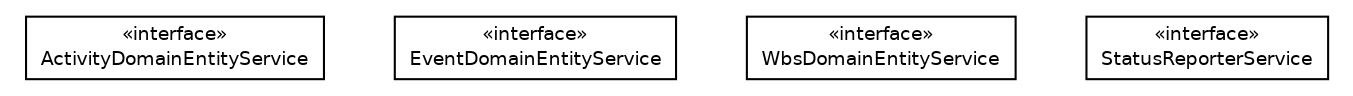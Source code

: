 #!/usr/local/bin/dot
#
# Class diagram 
# Generated by UMLGraph version R5_6 (http://www.umlgraph.org/)
#

digraph G {
	edge [fontname="Helvetica",fontsize=10,labelfontname="Helvetica",labelfontsize=10];
	node [fontname="Helvetica",fontsize=10,shape=plaintext];
	nodesep=0.25;
	ranksep=0.5;
	// net.ljcomputing.sr.service.ActivityDomainEntityService
	c606 [label=<<table title="net.ljcomputing.sr.service.ActivityDomainEntityService" border="0" cellborder="1" cellspacing="0" cellpadding="2" port="p" href="./ActivityDomainEntityService.html">
		<tr><td><table border="0" cellspacing="0" cellpadding="1">
<tr><td align="center" balign="center"> &#171;interface&#187; </td></tr>
<tr><td align="center" balign="center"> ActivityDomainEntityService </td></tr>
		</table></td></tr>
		</table>>, URL="./ActivityDomainEntityService.html", fontname="Helvetica", fontcolor="black", fontsize=9.0];
	// net.ljcomputing.sr.service.EventDomainEntityService
	c607 [label=<<table title="net.ljcomputing.sr.service.EventDomainEntityService" border="0" cellborder="1" cellspacing="0" cellpadding="2" port="p" href="./EventDomainEntityService.html">
		<tr><td><table border="0" cellspacing="0" cellpadding="1">
<tr><td align="center" balign="center"> &#171;interface&#187; </td></tr>
<tr><td align="center" balign="center"> EventDomainEntityService </td></tr>
		</table></td></tr>
		</table>>, URL="./EventDomainEntityService.html", fontname="Helvetica", fontcolor="black", fontsize=9.0];
	// net.ljcomputing.sr.service.WbsDomainEntityService
	c608 [label=<<table title="net.ljcomputing.sr.service.WbsDomainEntityService" border="0" cellborder="1" cellspacing="0" cellpadding="2" port="p" href="./WbsDomainEntityService.html">
		<tr><td><table border="0" cellspacing="0" cellpadding="1">
<tr><td align="center" balign="center"> &#171;interface&#187; </td></tr>
<tr><td align="center" balign="center"> WbsDomainEntityService </td></tr>
		</table></td></tr>
		</table>>, URL="./WbsDomainEntityService.html", fontname="Helvetica", fontcolor="black", fontsize=9.0];
	// net.ljcomputing.sr.service.StatusReporterService
	c609 [label=<<table title="net.ljcomputing.sr.service.StatusReporterService" border="0" cellborder="1" cellspacing="0" cellpadding="2" port="p" href="./StatusReporterService.html">
		<tr><td><table border="0" cellspacing="0" cellpadding="1">
<tr><td align="center" balign="center"> &#171;interface&#187; </td></tr>
<tr><td align="center" balign="center"> StatusReporterService </td></tr>
		</table></td></tr>
		</table>>, URL="./StatusReporterService.html", fontname="Helvetica", fontcolor="black", fontsize=9.0];
}

